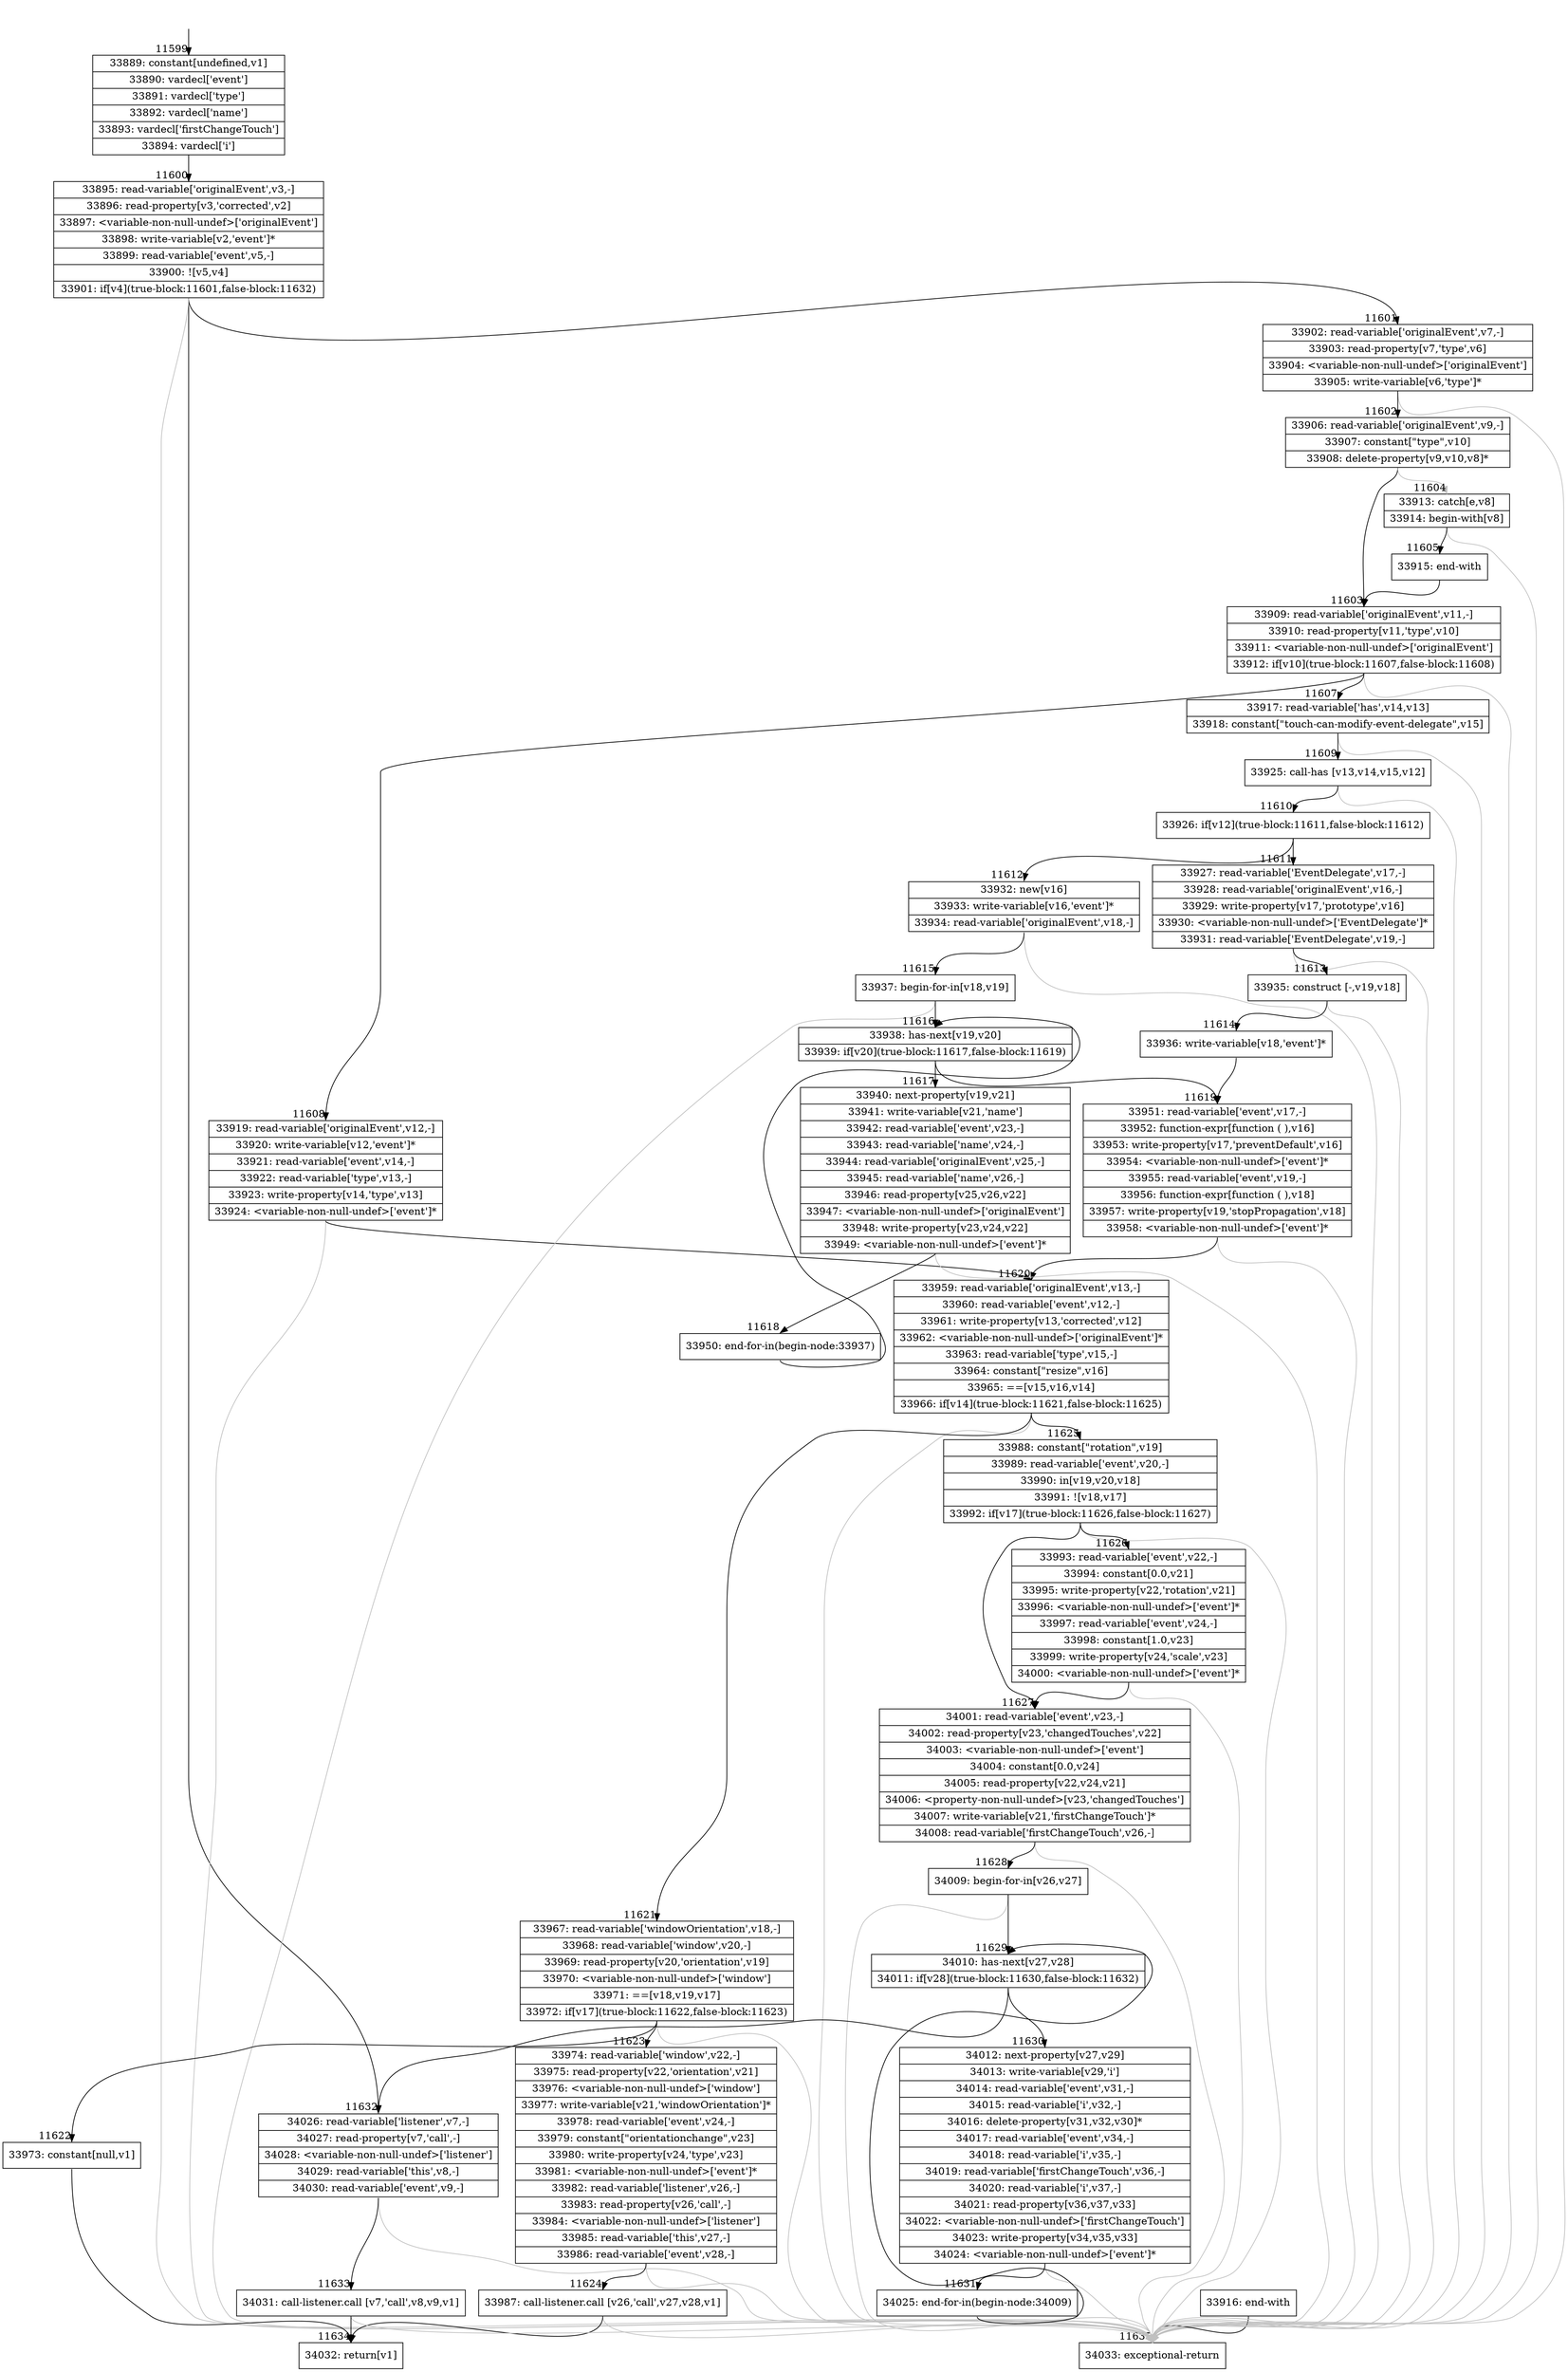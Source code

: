 digraph {
rankdir="TD"
BB_entry864[shape=none,label=""];
BB_entry864 -> BB11599 [tailport=s, headport=n, headlabel="    11599"]
BB11599 [shape=record label="{33889: constant[undefined,v1]|33890: vardecl['event']|33891: vardecl['type']|33892: vardecl['name']|33893: vardecl['firstChangeTouch']|33894: vardecl['i']}" ] 
BB11599 -> BB11600 [tailport=s, headport=n, headlabel="      11600"]
BB11600 [shape=record label="{33895: read-variable['originalEvent',v3,-]|33896: read-property[v3,'corrected',v2]|33897: \<variable-non-null-undef\>['originalEvent']|33898: write-variable[v2,'event']*|33899: read-variable['event',v5,-]|33900: ![v5,v4]|33901: if[v4](true-block:11601,false-block:11632)}" ] 
BB11600 -> BB11601 [tailport=s, headport=n, headlabel="      11601"]
BB11600 -> BB11632 [tailport=s, headport=n, headlabel="      11632"]
BB11600 -> BB11635 [tailport=s, headport=n, color=gray, headlabel="      11635"]
BB11601 [shape=record label="{33902: read-variable['originalEvent',v7,-]|33903: read-property[v7,'type',v6]|33904: \<variable-non-null-undef\>['originalEvent']|33905: write-variable[v6,'type']*}" ] 
BB11601 -> BB11602 [tailport=s, headport=n, headlabel="      11602"]
BB11601 -> BB11635 [tailport=s, headport=n, color=gray]
BB11602 [shape=record label="{33906: read-variable['originalEvent',v9,-]|33907: constant[\"type\",v10]|33908: delete-property[v9,v10,v8]*}" ] 
BB11602 -> BB11603 [tailport=s, headport=n, headlabel="      11603"]
BB11602 -> BB11604 [tailport=s, headport=n, color=gray, headlabel="      11604"]
BB11603 [shape=record label="{33909: read-variable['originalEvent',v11,-]|33910: read-property[v11,'type',v10]|33911: \<variable-non-null-undef\>['originalEvent']|33912: if[v10](true-block:11607,false-block:11608)}" ] 
BB11603 -> BB11607 [tailport=s, headport=n, headlabel="      11607"]
BB11603 -> BB11608 [tailport=s, headport=n, headlabel="      11608"]
BB11603 -> BB11635 [tailport=s, headport=n, color=gray]
BB11604 [shape=record label="{33913: catch[e,v8]|33914: begin-with[v8]}" ] 
BB11604 -> BB11605 [tailport=s, headport=n, headlabel="      11605"]
BB11604 -> BB11635 [tailport=s, headport=n, color=gray]
BB11605 [shape=record label="{33915: end-with}" ] 
BB11605 -> BB11603 [tailport=s, headport=n]
BB11606 [shape=record label="{33916: end-with}" ] 
BB11606 -> BB11635 [tailport=s, headport=n]
BB11607 [shape=record label="{33917: read-variable['has',v14,v13]|33918: constant[\"touch-can-modify-event-delegate\",v15]}" ] 
BB11607 -> BB11609 [tailport=s, headport=n, headlabel="      11609"]
BB11607 -> BB11635 [tailport=s, headport=n, color=gray]
BB11608 [shape=record label="{33919: read-variable['originalEvent',v12,-]|33920: write-variable[v12,'event']*|33921: read-variable['event',v14,-]|33922: read-variable['type',v13,-]|33923: write-property[v14,'type',v13]|33924: \<variable-non-null-undef\>['event']*}" ] 
BB11608 -> BB11620 [tailport=s, headport=n, headlabel="      11620"]
BB11608 -> BB11635 [tailport=s, headport=n, color=gray]
BB11609 [shape=record label="{33925: call-has [v13,v14,v15,v12]}" ] 
BB11609 -> BB11610 [tailport=s, headport=n, headlabel="      11610"]
BB11609 -> BB11635 [tailport=s, headport=n, color=gray]
BB11610 [shape=record label="{33926: if[v12](true-block:11611,false-block:11612)}" ] 
BB11610 -> BB11611 [tailport=s, headport=n, headlabel="      11611"]
BB11610 -> BB11612 [tailport=s, headport=n, headlabel="      11612"]
BB11611 [shape=record label="{33927: read-variable['EventDelegate',v17,-]|33928: read-variable['originalEvent',v16,-]|33929: write-property[v17,'prototype',v16]|33930: \<variable-non-null-undef\>['EventDelegate']*|33931: read-variable['EventDelegate',v19,-]}" ] 
BB11611 -> BB11613 [tailport=s, headport=n, headlabel="      11613"]
BB11611 -> BB11635 [tailport=s, headport=n, color=gray]
BB11612 [shape=record label="{33932: new[v16]|33933: write-variable[v16,'event']*|33934: read-variable['originalEvent',v18,-]}" ] 
BB11612 -> BB11615 [tailport=s, headport=n, headlabel="      11615"]
BB11612 -> BB11635 [tailport=s, headport=n, color=gray]
BB11613 [shape=record label="{33935: construct [-,v19,v18]}" ] 
BB11613 -> BB11614 [tailport=s, headport=n, headlabel="      11614"]
BB11613 -> BB11635 [tailport=s, headport=n, color=gray]
BB11614 [shape=record label="{33936: write-variable[v18,'event']*}" ] 
BB11614 -> BB11619 [tailport=s, headport=n, headlabel="      11619"]
BB11615 [shape=record label="{33937: begin-for-in[v18,v19]}" ] 
BB11615 -> BB11616 [tailport=s, headport=n, headlabel="      11616"]
BB11615 -> BB11635 [tailport=s, headport=n, color=gray]
BB11616 [shape=record label="{33938: has-next[v19,v20]|33939: if[v20](true-block:11617,false-block:11619)}" ] 
BB11616 -> BB11617 [tailport=s, headport=n, headlabel="      11617"]
BB11616 -> BB11619 [tailport=s, headport=n]
BB11617 [shape=record label="{33940: next-property[v19,v21]|33941: write-variable[v21,'name']|33942: read-variable['event',v23,-]|33943: read-variable['name',v24,-]|33944: read-variable['originalEvent',v25,-]|33945: read-variable['name',v26,-]|33946: read-property[v25,v26,v22]|33947: \<variable-non-null-undef\>['originalEvent']|33948: write-property[v23,v24,v22]|33949: \<variable-non-null-undef\>['event']*}" ] 
BB11617 -> BB11618 [tailport=s, headport=n, headlabel="      11618"]
BB11617 -> BB11635 [tailport=s, headport=n, color=gray]
BB11618 [shape=record label="{33950: end-for-in(begin-node:33937)}" ] 
BB11618 -> BB11616 [tailport=s, headport=n]
BB11619 [shape=record label="{33951: read-variable['event',v17,-]|33952: function-expr[function ( ),v16]|33953: write-property[v17,'preventDefault',v16]|33954: \<variable-non-null-undef\>['event']*|33955: read-variable['event',v19,-]|33956: function-expr[function ( ),v18]|33957: write-property[v19,'stopPropagation',v18]|33958: \<variable-non-null-undef\>['event']*}" ] 
BB11619 -> BB11620 [tailport=s, headport=n]
BB11619 -> BB11635 [tailport=s, headport=n, color=gray]
BB11620 [shape=record label="{33959: read-variable['originalEvent',v13,-]|33960: read-variable['event',v12,-]|33961: write-property[v13,'corrected',v12]|33962: \<variable-non-null-undef\>['originalEvent']*|33963: read-variable['type',v15,-]|33964: constant[\"resize\",v16]|33965: ==[v15,v16,v14]|33966: if[v14](true-block:11621,false-block:11625)}" ] 
BB11620 -> BB11621 [tailport=s, headport=n, headlabel="      11621"]
BB11620 -> BB11625 [tailport=s, headport=n, headlabel="      11625"]
BB11620 -> BB11635 [tailport=s, headport=n, color=gray]
BB11621 [shape=record label="{33967: read-variable['windowOrientation',v18,-]|33968: read-variable['window',v20,-]|33969: read-property[v20,'orientation',v19]|33970: \<variable-non-null-undef\>['window']|33971: ==[v18,v19,v17]|33972: if[v17](true-block:11622,false-block:11623)}" ] 
BB11621 -> BB11622 [tailport=s, headport=n, headlabel="      11622"]
BB11621 -> BB11623 [tailport=s, headport=n, headlabel="      11623"]
BB11621 -> BB11635 [tailport=s, headport=n, color=gray]
BB11622 [shape=record label="{33973: constant[null,v1]}" ] 
BB11622 -> BB11634 [tailport=s, headport=n, headlabel="      11634"]
BB11623 [shape=record label="{33974: read-variable['window',v22,-]|33975: read-property[v22,'orientation',v21]|33976: \<variable-non-null-undef\>['window']|33977: write-variable[v21,'windowOrientation']*|33978: read-variable['event',v24,-]|33979: constant[\"orientationchange\",v23]|33980: write-property[v24,'type',v23]|33981: \<variable-non-null-undef\>['event']*|33982: read-variable['listener',v26,-]|33983: read-property[v26,'call',-]|33984: \<variable-non-null-undef\>['listener']|33985: read-variable['this',v27,-]|33986: read-variable['event',v28,-]}" ] 
BB11623 -> BB11624 [tailport=s, headport=n, headlabel="      11624"]
BB11623 -> BB11635 [tailport=s, headport=n, color=gray]
BB11624 [shape=record label="{33987: call-listener.call [v26,'call',v27,v28,v1]}" ] 
BB11624 -> BB11634 [tailport=s, headport=n]
BB11624 -> BB11635 [tailport=s, headport=n, color=gray]
BB11625 [shape=record label="{33988: constant[\"rotation\",v19]|33989: read-variable['event',v20,-]|33990: in[v19,v20,v18]|33991: ![v18,v17]|33992: if[v17](true-block:11626,false-block:11627)}" ] 
BB11625 -> BB11626 [tailport=s, headport=n, headlabel="      11626"]
BB11625 -> BB11627 [tailport=s, headport=n, headlabel="      11627"]
BB11625 -> BB11635 [tailport=s, headport=n, color=gray]
BB11626 [shape=record label="{33993: read-variable['event',v22,-]|33994: constant[0.0,v21]|33995: write-property[v22,'rotation',v21]|33996: \<variable-non-null-undef\>['event']*|33997: read-variable['event',v24,-]|33998: constant[1.0,v23]|33999: write-property[v24,'scale',v23]|34000: \<variable-non-null-undef\>['event']*}" ] 
BB11626 -> BB11627 [tailport=s, headport=n]
BB11626 -> BB11635 [tailport=s, headport=n, color=gray]
BB11627 [shape=record label="{34001: read-variable['event',v23,-]|34002: read-property[v23,'changedTouches',v22]|34003: \<variable-non-null-undef\>['event']|34004: constant[0.0,v24]|34005: read-property[v22,v24,v21]|34006: \<property-non-null-undef\>[v23,'changedTouches']|34007: write-variable[v21,'firstChangeTouch']*|34008: read-variable['firstChangeTouch',v26,-]}" ] 
BB11627 -> BB11628 [tailport=s, headport=n, headlabel="      11628"]
BB11627 -> BB11635 [tailport=s, headport=n, color=gray]
BB11628 [shape=record label="{34009: begin-for-in[v26,v27]}" ] 
BB11628 -> BB11629 [tailport=s, headport=n, headlabel="      11629"]
BB11628 -> BB11635 [tailport=s, headport=n, color=gray]
BB11629 [shape=record label="{34010: has-next[v27,v28]|34011: if[v28](true-block:11630,false-block:11632)}" ] 
BB11629 -> BB11630 [tailport=s, headport=n, headlabel="      11630"]
BB11629 -> BB11632 [tailport=s, headport=n]
BB11630 [shape=record label="{34012: next-property[v27,v29]|34013: write-variable[v29,'i']|34014: read-variable['event',v31,-]|34015: read-variable['i',v32,-]|34016: delete-property[v31,v32,v30]*|34017: read-variable['event',v34,-]|34018: read-variable['i',v35,-]|34019: read-variable['firstChangeTouch',v36,-]|34020: read-variable['i',v37,-]|34021: read-property[v36,v37,v33]|34022: \<variable-non-null-undef\>['firstChangeTouch']|34023: write-property[v34,v35,v33]|34024: \<variable-non-null-undef\>['event']*}" ] 
BB11630 -> BB11631 [tailport=s, headport=n, headlabel="      11631"]
BB11630 -> BB11635 [tailport=s, headport=n, color=gray]
BB11631 [shape=record label="{34025: end-for-in(begin-node:34009)}" ] 
BB11631 -> BB11629 [tailport=s, headport=n]
BB11632 [shape=record label="{34026: read-variable['listener',v7,-]|34027: read-property[v7,'call',-]|34028: \<variable-non-null-undef\>['listener']|34029: read-variable['this',v8,-]|34030: read-variable['event',v9,-]}" ] 
BB11632 -> BB11633 [tailport=s, headport=n, headlabel="      11633"]
BB11632 -> BB11635 [tailport=s, headport=n, color=gray]
BB11633 [shape=record label="{34031: call-listener.call [v7,'call',v8,v9,v1]}" ] 
BB11633 -> BB11634 [tailport=s, headport=n]
BB11633 -> BB11635 [tailport=s, headport=n, color=gray]
BB11634 [shape=record label="{34032: return[v1]}" ] 
BB11635 [shape=record label="{34033: exceptional-return}" ] 
//#$~ 16220
}
